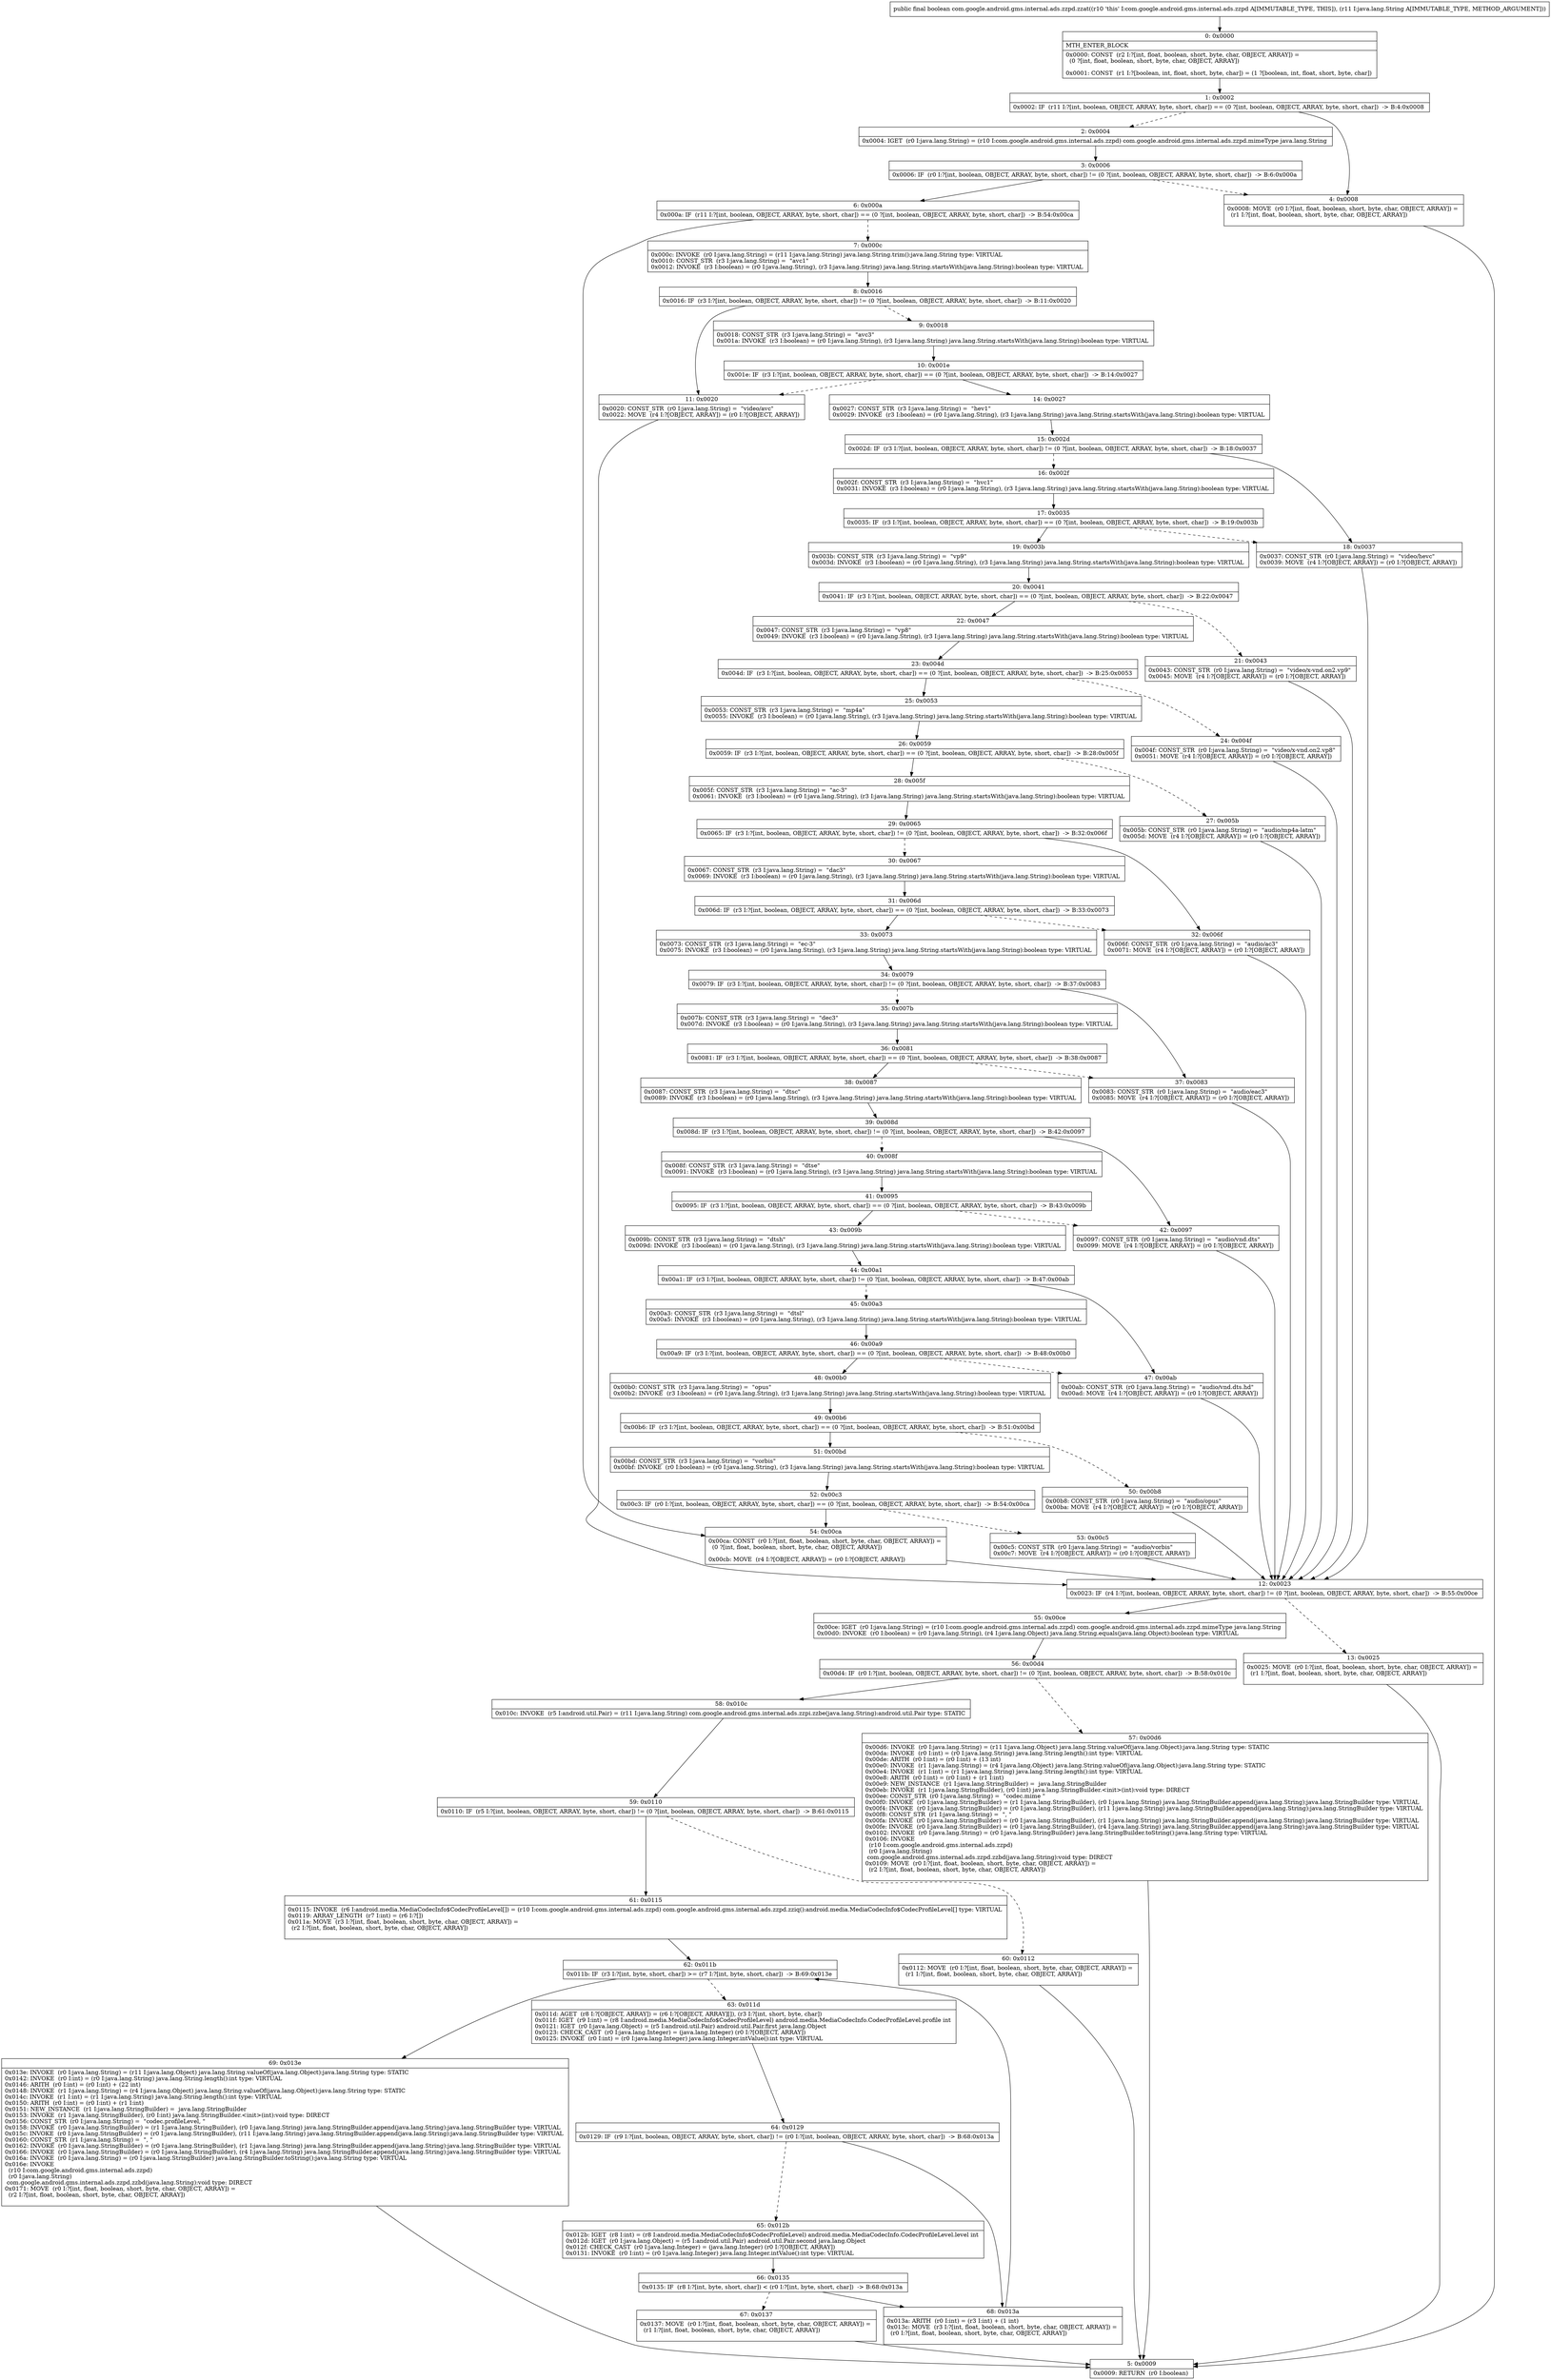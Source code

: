 digraph "CFG forcom.google.android.gms.internal.ads.zzpd.zzat(Ljava\/lang\/String;)Z" {
Node_0 [shape=record,label="{0\:\ 0x0000|MTH_ENTER_BLOCK\l|0x0000: CONST  (r2 I:?[int, float, boolean, short, byte, char, OBJECT, ARRAY]) = \l  (0 ?[int, float, boolean, short, byte, char, OBJECT, ARRAY])\l \l0x0001: CONST  (r1 I:?[boolean, int, float, short, byte, char]) = (1 ?[boolean, int, float, short, byte, char]) \l}"];
Node_1 [shape=record,label="{1\:\ 0x0002|0x0002: IF  (r11 I:?[int, boolean, OBJECT, ARRAY, byte, short, char]) == (0 ?[int, boolean, OBJECT, ARRAY, byte, short, char])  \-\> B:4:0x0008 \l}"];
Node_2 [shape=record,label="{2\:\ 0x0004|0x0004: IGET  (r0 I:java.lang.String) = (r10 I:com.google.android.gms.internal.ads.zzpd) com.google.android.gms.internal.ads.zzpd.mimeType java.lang.String \l}"];
Node_3 [shape=record,label="{3\:\ 0x0006|0x0006: IF  (r0 I:?[int, boolean, OBJECT, ARRAY, byte, short, char]) != (0 ?[int, boolean, OBJECT, ARRAY, byte, short, char])  \-\> B:6:0x000a \l}"];
Node_4 [shape=record,label="{4\:\ 0x0008|0x0008: MOVE  (r0 I:?[int, float, boolean, short, byte, char, OBJECT, ARRAY]) = \l  (r1 I:?[int, float, boolean, short, byte, char, OBJECT, ARRAY])\l \l}"];
Node_5 [shape=record,label="{5\:\ 0x0009|0x0009: RETURN  (r0 I:boolean) \l}"];
Node_6 [shape=record,label="{6\:\ 0x000a|0x000a: IF  (r11 I:?[int, boolean, OBJECT, ARRAY, byte, short, char]) == (0 ?[int, boolean, OBJECT, ARRAY, byte, short, char])  \-\> B:54:0x00ca \l}"];
Node_7 [shape=record,label="{7\:\ 0x000c|0x000c: INVOKE  (r0 I:java.lang.String) = (r11 I:java.lang.String) java.lang.String.trim():java.lang.String type: VIRTUAL \l0x0010: CONST_STR  (r3 I:java.lang.String) =  \"avc1\" \l0x0012: INVOKE  (r3 I:boolean) = (r0 I:java.lang.String), (r3 I:java.lang.String) java.lang.String.startsWith(java.lang.String):boolean type: VIRTUAL \l}"];
Node_8 [shape=record,label="{8\:\ 0x0016|0x0016: IF  (r3 I:?[int, boolean, OBJECT, ARRAY, byte, short, char]) != (0 ?[int, boolean, OBJECT, ARRAY, byte, short, char])  \-\> B:11:0x0020 \l}"];
Node_9 [shape=record,label="{9\:\ 0x0018|0x0018: CONST_STR  (r3 I:java.lang.String) =  \"avc3\" \l0x001a: INVOKE  (r3 I:boolean) = (r0 I:java.lang.String), (r3 I:java.lang.String) java.lang.String.startsWith(java.lang.String):boolean type: VIRTUAL \l}"];
Node_10 [shape=record,label="{10\:\ 0x001e|0x001e: IF  (r3 I:?[int, boolean, OBJECT, ARRAY, byte, short, char]) == (0 ?[int, boolean, OBJECT, ARRAY, byte, short, char])  \-\> B:14:0x0027 \l}"];
Node_11 [shape=record,label="{11\:\ 0x0020|0x0020: CONST_STR  (r0 I:java.lang.String) =  \"video\/avc\" \l0x0022: MOVE  (r4 I:?[OBJECT, ARRAY]) = (r0 I:?[OBJECT, ARRAY]) \l}"];
Node_12 [shape=record,label="{12\:\ 0x0023|0x0023: IF  (r4 I:?[int, boolean, OBJECT, ARRAY, byte, short, char]) != (0 ?[int, boolean, OBJECT, ARRAY, byte, short, char])  \-\> B:55:0x00ce \l}"];
Node_13 [shape=record,label="{13\:\ 0x0025|0x0025: MOVE  (r0 I:?[int, float, boolean, short, byte, char, OBJECT, ARRAY]) = \l  (r1 I:?[int, float, boolean, short, byte, char, OBJECT, ARRAY])\l \l}"];
Node_14 [shape=record,label="{14\:\ 0x0027|0x0027: CONST_STR  (r3 I:java.lang.String) =  \"hev1\" \l0x0029: INVOKE  (r3 I:boolean) = (r0 I:java.lang.String), (r3 I:java.lang.String) java.lang.String.startsWith(java.lang.String):boolean type: VIRTUAL \l}"];
Node_15 [shape=record,label="{15\:\ 0x002d|0x002d: IF  (r3 I:?[int, boolean, OBJECT, ARRAY, byte, short, char]) != (0 ?[int, boolean, OBJECT, ARRAY, byte, short, char])  \-\> B:18:0x0037 \l}"];
Node_16 [shape=record,label="{16\:\ 0x002f|0x002f: CONST_STR  (r3 I:java.lang.String) =  \"hvc1\" \l0x0031: INVOKE  (r3 I:boolean) = (r0 I:java.lang.String), (r3 I:java.lang.String) java.lang.String.startsWith(java.lang.String):boolean type: VIRTUAL \l}"];
Node_17 [shape=record,label="{17\:\ 0x0035|0x0035: IF  (r3 I:?[int, boolean, OBJECT, ARRAY, byte, short, char]) == (0 ?[int, boolean, OBJECT, ARRAY, byte, short, char])  \-\> B:19:0x003b \l}"];
Node_18 [shape=record,label="{18\:\ 0x0037|0x0037: CONST_STR  (r0 I:java.lang.String) =  \"video\/hevc\" \l0x0039: MOVE  (r4 I:?[OBJECT, ARRAY]) = (r0 I:?[OBJECT, ARRAY]) \l}"];
Node_19 [shape=record,label="{19\:\ 0x003b|0x003b: CONST_STR  (r3 I:java.lang.String) =  \"vp9\" \l0x003d: INVOKE  (r3 I:boolean) = (r0 I:java.lang.String), (r3 I:java.lang.String) java.lang.String.startsWith(java.lang.String):boolean type: VIRTUAL \l}"];
Node_20 [shape=record,label="{20\:\ 0x0041|0x0041: IF  (r3 I:?[int, boolean, OBJECT, ARRAY, byte, short, char]) == (0 ?[int, boolean, OBJECT, ARRAY, byte, short, char])  \-\> B:22:0x0047 \l}"];
Node_21 [shape=record,label="{21\:\ 0x0043|0x0043: CONST_STR  (r0 I:java.lang.String) =  \"video\/x\-vnd.on2.vp9\" \l0x0045: MOVE  (r4 I:?[OBJECT, ARRAY]) = (r0 I:?[OBJECT, ARRAY]) \l}"];
Node_22 [shape=record,label="{22\:\ 0x0047|0x0047: CONST_STR  (r3 I:java.lang.String) =  \"vp8\" \l0x0049: INVOKE  (r3 I:boolean) = (r0 I:java.lang.String), (r3 I:java.lang.String) java.lang.String.startsWith(java.lang.String):boolean type: VIRTUAL \l}"];
Node_23 [shape=record,label="{23\:\ 0x004d|0x004d: IF  (r3 I:?[int, boolean, OBJECT, ARRAY, byte, short, char]) == (0 ?[int, boolean, OBJECT, ARRAY, byte, short, char])  \-\> B:25:0x0053 \l}"];
Node_24 [shape=record,label="{24\:\ 0x004f|0x004f: CONST_STR  (r0 I:java.lang.String) =  \"video\/x\-vnd.on2.vp8\" \l0x0051: MOVE  (r4 I:?[OBJECT, ARRAY]) = (r0 I:?[OBJECT, ARRAY]) \l}"];
Node_25 [shape=record,label="{25\:\ 0x0053|0x0053: CONST_STR  (r3 I:java.lang.String) =  \"mp4a\" \l0x0055: INVOKE  (r3 I:boolean) = (r0 I:java.lang.String), (r3 I:java.lang.String) java.lang.String.startsWith(java.lang.String):boolean type: VIRTUAL \l}"];
Node_26 [shape=record,label="{26\:\ 0x0059|0x0059: IF  (r3 I:?[int, boolean, OBJECT, ARRAY, byte, short, char]) == (0 ?[int, boolean, OBJECT, ARRAY, byte, short, char])  \-\> B:28:0x005f \l}"];
Node_27 [shape=record,label="{27\:\ 0x005b|0x005b: CONST_STR  (r0 I:java.lang.String) =  \"audio\/mp4a\-latm\" \l0x005d: MOVE  (r4 I:?[OBJECT, ARRAY]) = (r0 I:?[OBJECT, ARRAY]) \l}"];
Node_28 [shape=record,label="{28\:\ 0x005f|0x005f: CONST_STR  (r3 I:java.lang.String) =  \"ac\-3\" \l0x0061: INVOKE  (r3 I:boolean) = (r0 I:java.lang.String), (r3 I:java.lang.String) java.lang.String.startsWith(java.lang.String):boolean type: VIRTUAL \l}"];
Node_29 [shape=record,label="{29\:\ 0x0065|0x0065: IF  (r3 I:?[int, boolean, OBJECT, ARRAY, byte, short, char]) != (0 ?[int, boolean, OBJECT, ARRAY, byte, short, char])  \-\> B:32:0x006f \l}"];
Node_30 [shape=record,label="{30\:\ 0x0067|0x0067: CONST_STR  (r3 I:java.lang.String) =  \"dac3\" \l0x0069: INVOKE  (r3 I:boolean) = (r0 I:java.lang.String), (r3 I:java.lang.String) java.lang.String.startsWith(java.lang.String):boolean type: VIRTUAL \l}"];
Node_31 [shape=record,label="{31\:\ 0x006d|0x006d: IF  (r3 I:?[int, boolean, OBJECT, ARRAY, byte, short, char]) == (0 ?[int, boolean, OBJECT, ARRAY, byte, short, char])  \-\> B:33:0x0073 \l}"];
Node_32 [shape=record,label="{32\:\ 0x006f|0x006f: CONST_STR  (r0 I:java.lang.String) =  \"audio\/ac3\" \l0x0071: MOVE  (r4 I:?[OBJECT, ARRAY]) = (r0 I:?[OBJECT, ARRAY]) \l}"];
Node_33 [shape=record,label="{33\:\ 0x0073|0x0073: CONST_STR  (r3 I:java.lang.String) =  \"ec\-3\" \l0x0075: INVOKE  (r3 I:boolean) = (r0 I:java.lang.String), (r3 I:java.lang.String) java.lang.String.startsWith(java.lang.String):boolean type: VIRTUAL \l}"];
Node_34 [shape=record,label="{34\:\ 0x0079|0x0079: IF  (r3 I:?[int, boolean, OBJECT, ARRAY, byte, short, char]) != (0 ?[int, boolean, OBJECT, ARRAY, byte, short, char])  \-\> B:37:0x0083 \l}"];
Node_35 [shape=record,label="{35\:\ 0x007b|0x007b: CONST_STR  (r3 I:java.lang.String) =  \"dec3\" \l0x007d: INVOKE  (r3 I:boolean) = (r0 I:java.lang.String), (r3 I:java.lang.String) java.lang.String.startsWith(java.lang.String):boolean type: VIRTUAL \l}"];
Node_36 [shape=record,label="{36\:\ 0x0081|0x0081: IF  (r3 I:?[int, boolean, OBJECT, ARRAY, byte, short, char]) == (0 ?[int, boolean, OBJECT, ARRAY, byte, short, char])  \-\> B:38:0x0087 \l}"];
Node_37 [shape=record,label="{37\:\ 0x0083|0x0083: CONST_STR  (r0 I:java.lang.String) =  \"audio\/eac3\" \l0x0085: MOVE  (r4 I:?[OBJECT, ARRAY]) = (r0 I:?[OBJECT, ARRAY]) \l}"];
Node_38 [shape=record,label="{38\:\ 0x0087|0x0087: CONST_STR  (r3 I:java.lang.String) =  \"dtsc\" \l0x0089: INVOKE  (r3 I:boolean) = (r0 I:java.lang.String), (r3 I:java.lang.String) java.lang.String.startsWith(java.lang.String):boolean type: VIRTUAL \l}"];
Node_39 [shape=record,label="{39\:\ 0x008d|0x008d: IF  (r3 I:?[int, boolean, OBJECT, ARRAY, byte, short, char]) != (0 ?[int, boolean, OBJECT, ARRAY, byte, short, char])  \-\> B:42:0x0097 \l}"];
Node_40 [shape=record,label="{40\:\ 0x008f|0x008f: CONST_STR  (r3 I:java.lang.String) =  \"dtse\" \l0x0091: INVOKE  (r3 I:boolean) = (r0 I:java.lang.String), (r3 I:java.lang.String) java.lang.String.startsWith(java.lang.String):boolean type: VIRTUAL \l}"];
Node_41 [shape=record,label="{41\:\ 0x0095|0x0095: IF  (r3 I:?[int, boolean, OBJECT, ARRAY, byte, short, char]) == (0 ?[int, boolean, OBJECT, ARRAY, byte, short, char])  \-\> B:43:0x009b \l}"];
Node_42 [shape=record,label="{42\:\ 0x0097|0x0097: CONST_STR  (r0 I:java.lang.String) =  \"audio\/vnd.dts\" \l0x0099: MOVE  (r4 I:?[OBJECT, ARRAY]) = (r0 I:?[OBJECT, ARRAY]) \l}"];
Node_43 [shape=record,label="{43\:\ 0x009b|0x009b: CONST_STR  (r3 I:java.lang.String) =  \"dtsh\" \l0x009d: INVOKE  (r3 I:boolean) = (r0 I:java.lang.String), (r3 I:java.lang.String) java.lang.String.startsWith(java.lang.String):boolean type: VIRTUAL \l}"];
Node_44 [shape=record,label="{44\:\ 0x00a1|0x00a1: IF  (r3 I:?[int, boolean, OBJECT, ARRAY, byte, short, char]) != (0 ?[int, boolean, OBJECT, ARRAY, byte, short, char])  \-\> B:47:0x00ab \l}"];
Node_45 [shape=record,label="{45\:\ 0x00a3|0x00a3: CONST_STR  (r3 I:java.lang.String) =  \"dtsl\" \l0x00a5: INVOKE  (r3 I:boolean) = (r0 I:java.lang.String), (r3 I:java.lang.String) java.lang.String.startsWith(java.lang.String):boolean type: VIRTUAL \l}"];
Node_46 [shape=record,label="{46\:\ 0x00a9|0x00a9: IF  (r3 I:?[int, boolean, OBJECT, ARRAY, byte, short, char]) == (0 ?[int, boolean, OBJECT, ARRAY, byte, short, char])  \-\> B:48:0x00b0 \l}"];
Node_47 [shape=record,label="{47\:\ 0x00ab|0x00ab: CONST_STR  (r0 I:java.lang.String) =  \"audio\/vnd.dts.hd\" \l0x00ad: MOVE  (r4 I:?[OBJECT, ARRAY]) = (r0 I:?[OBJECT, ARRAY]) \l}"];
Node_48 [shape=record,label="{48\:\ 0x00b0|0x00b0: CONST_STR  (r3 I:java.lang.String) =  \"opus\" \l0x00b2: INVOKE  (r3 I:boolean) = (r0 I:java.lang.String), (r3 I:java.lang.String) java.lang.String.startsWith(java.lang.String):boolean type: VIRTUAL \l}"];
Node_49 [shape=record,label="{49\:\ 0x00b6|0x00b6: IF  (r3 I:?[int, boolean, OBJECT, ARRAY, byte, short, char]) == (0 ?[int, boolean, OBJECT, ARRAY, byte, short, char])  \-\> B:51:0x00bd \l}"];
Node_50 [shape=record,label="{50\:\ 0x00b8|0x00b8: CONST_STR  (r0 I:java.lang.String) =  \"audio\/opus\" \l0x00ba: MOVE  (r4 I:?[OBJECT, ARRAY]) = (r0 I:?[OBJECT, ARRAY]) \l}"];
Node_51 [shape=record,label="{51\:\ 0x00bd|0x00bd: CONST_STR  (r3 I:java.lang.String) =  \"vorbis\" \l0x00bf: INVOKE  (r0 I:boolean) = (r0 I:java.lang.String), (r3 I:java.lang.String) java.lang.String.startsWith(java.lang.String):boolean type: VIRTUAL \l}"];
Node_52 [shape=record,label="{52\:\ 0x00c3|0x00c3: IF  (r0 I:?[int, boolean, OBJECT, ARRAY, byte, short, char]) == (0 ?[int, boolean, OBJECT, ARRAY, byte, short, char])  \-\> B:54:0x00ca \l}"];
Node_53 [shape=record,label="{53\:\ 0x00c5|0x00c5: CONST_STR  (r0 I:java.lang.String) =  \"audio\/vorbis\" \l0x00c7: MOVE  (r4 I:?[OBJECT, ARRAY]) = (r0 I:?[OBJECT, ARRAY]) \l}"];
Node_54 [shape=record,label="{54\:\ 0x00ca|0x00ca: CONST  (r0 I:?[int, float, boolean, short, byte, char, OBJECT, ARRAY]) = \l  (0 ?[int, float, boolean, short, byte, char, OBJECT, ARRAY])\l \l0x00cb: MOVE  (r4 I:?[OBJECT, ARRAY]) = (r0 I:?[OBJECT, ARRAY]) \l}"];
Node_55 [shape=record,label="{55\:\ 0x00ce|0x00ce: IGET  (r0 I:java.lang.String) = (r10 I:com.google.android.gms.internal.ads.zzpd) com.google.android.gms.internal.ads.zzpd.mimeType java.lang.String \l0x00d0: INVOKE  (r0 I:boolean) = (r0 I:java.lang.String), (r4 I:java.lang.Object) java.lang.String.equals(java.lang.Object):boolean type: VIRTUAL \l}"];
Node_56 [shape=record,label="{56\:\ 0x00d4|0x00d4: IF  (r0 I:?[int, boolean, OBJECT, ARRAY, byte, short, char]) != (0 ?[int, boolean, OBJECT, ARRAY, byte, short, char])  \-\> B:58:0x010c \l}"];
Node_57 [shape=record,label="{57\:\ 0x00d6|0x00d6: INVOKE  (r0 I:java.lang.String) = (r11 I:java.lang.Object) java.lang.String.valueOf(java.lang.Object):java.lang.String type: STATIC \l0x00da: INVOKE  (r0 I:int) = (r0 I:java.lang.String) java.lang.String.length():int type: VIRTUAL \l0x00de: ARITH  (r0 I:int) = (r0 I:int) + (13 int) \l0x00e0: INVOKE  (r1 I:java.lang.String) = (r4 I:java.lang.Object) java.lang.String.valueOf(java.lang.Object):java.lang.String type: STATIC \l0x00e4: INVOKE  (r1 I:int) = (r1 I:java.lang.String) java.lang.String.length():int type: VIRTUAL \l0x00e8: ARITH  (r0 I:int) = (r0 I:int) + (r1 I:int) \l0x00e9: NEW_INSTANCE  (r1 I:java.lang.StringBuilder) =  java.lang.StringBuilder \l0x00eb: INVOKE  (r1 I:java.lang.StringBuilder), (r0 I:int) java.lang.StringBuilder.\<init\>(int):void type: DIRECT \l0x00ee: CONST_STR  (r0 I:java.lang.String) =  \"codec.mime \" \l0x00f0: INVOKE  (r0 I:java.lang.StringBuilder) = (r1 I:java.lang.StringBuilder), (r0 I:java.lang.String) java.lang.StringBuilder.append(java.lang.String):java.lang.StringBuilder type: VIRTUAL \l0x00f4: INVOKE  (r0 I:java.lang.StringBuilder) = (r0 I:java.lang.StringBuilder), (r11 I:java.lang.String) java.lang.StringBuilder.append(java.lang.String):java.lang.StringBuilder type: VIRTUAL \l0x00f8: CONST_STR  (r1 I:java.lang.String) =  \", \" \l0x00fa: INVOKE  (r0 I:java.lang.StringBuilder) = (r0 I:java.lang.StringBuilder), (r1 I:java.lang.String) java.lang.StringBuilder.append(java.lang.String):java.lang.StringBuilder type: VIRTUAL \l0x00fe: INVOKE  (r0 I:java.lang.StringBuilder) = (r0 I:java.lang.StringBuilder), (r4 I:java.lang.String) java.lang.StringBuilder.append(java.lang.String):java.lang.StringBuilder type: VIRTUAL \l0x0102: INVOKE  (r0 I:java.lang.String) = (r0 I:java.lang.StringBuilder) java.lang.StringBuilder.toString():java.lang.String type: VIRTUAL \l0x0106: INVOKE  \l  (r10 I:com.google.android.gms.internal.ads.zzpd)\l  (r0 I:java.lang.String)\l com.google.android.gms.internal.ads.zzpd.zzbd(java.lang.String):void type: DIRECT \l0x0109: MOVE  (r0 I:?[int, float, boolean, short, byte, char, OBJECT, ARRAY]) = \l  (r2 I:?[int, float, boolean, short, byte, char, OBJECT, ARRAY])\l \l}"];
Node_58 [shape=record,label="{58\:\ 0x010c|0x010c: INVOKE  (r5 I:android.util.Pair) = (r11 I:java.lang.String) com.google.android.gms.internal.ads.zzpi.zzbe(java.lang.String):android.util.Pair type: STATIC \l}"];
Node_59 [shape=record,label="{59\:\ 0x0110|0x0110: IF  (r5 I:?[int, boolean, OBJECT, ARRAY, byte, short, char]) != (0 ?[int, boolean, OBJECT, ARRAY, byte, short, char])  \-\> B:61:0x0115 \l}"];
Node_60 [shape=record,label="{60\:\ 0x0112|0x0112: MOVE  (r0 I:?[int, float, boolean, short, byte, char, OBJECT, ARRAY]) = \l  (r1 I:?[int, float, boolean, short, byte, char, OBJECT, ARRAY])\l \l}"];
Node_61 [shape=record,label="{61\:\ 0x0115|0x0115: INVOKE  (r6 I:android.media.MediaCodecInfo$CodecProfileLevel[]) = (r10 I:com.google.android.gms.internal.ads.zzpd) com.google.android.gms.internal.ads.zzpd.zziq():android.media.MediaCodecInfo$CodecProfileLevel[] type: VIRTUAL \l0x0119: ARRAY_LENGTH  (r7 I:int) = (r6 I:?[]) \l0x011a: MOVE  (r3 I:?[int, float, boolean, short, byte, char, OBJECT, ARRAY]) = \l  (r2 I:?[int, float, boolean, short, byte, char, OBJECT, ARRAY])\l \l}"];
Node_62 [shape=record,label="{62\:\ 0x011b|0x011b: IF  (r3 I:?[int, byte, short, char]) \>= (r7 I:?[int, byte, short, char])  \-\> B:69:0x013e \l}"];
Node_63 [shape=record,label="{63\:\ 0x011d|0x011d: AGET  (r8 I:?[OBJECT, ARRAY]) = (r6 I:?[OBJECT, ARRAY][]), (r3 I:?[int, short, byte, char]) \l0x011f: IGET  (r9 I:int) = (r8 I:android.media.MediaCodecInfo$CodecProfileLevel) android.media.MediaCodecInfo.CodecProfileLevel.profile int \l0x0121: IGET  (r0 I:java.lang.Object) = (r5 I:android.util.Pair) android.util.Pair.first java.lang.Object \l0x0123: CHECK_CAST  (r0 I:java.lang.Integer) = (java.lang.Integer) (r0 I:?[OBJECT, ARRAY]) \l0x0125: INVOKE  (r0 I:int) = (r0 I:java.lang.Integer) java.lang.Integer.intValue():int type: VIRTUAL \l}"];
Node_64 [shape=record,label="{64\:\ 0x0129|0x0129: IF  (r9 I:?[int, boolean, OBJECT, ARRAY, byte, short, char]) != (r0 I:?[int, boolean, OBJECT, ARRAY, byte, short, char])  \-\> B:68:0x013a \l}"];
Node_65 [shape=record,label="{65\:\ 0x012b|0x012b: IGET  (r8 I:int) = (r8 I:android.media.MediaCodecInfo$CodecProfileLevel) android.media.MediaCodecInfo.CodecProfileLevel.level int \l0x012d: IGET  (r0 I:java.lang.Object) = (r5 I:android.util.Pair) android.util.Pair.second java.lang.Object \l0x012f: CHECK_CAST  (r0 I:java.lang.Integer) = (java.lang.Integer) (r0 I:?[OBJECT, ARRAY]) \l0x0131: INVOKE  (r0 I:int) = (r0 I:java.lang.Integer) java.lang.Integer.intValue():int type: VIRTUAL \l}"];
Node_66 [shape=record,label="{66\:\ 0x0135|0x0135: IF  (r8 I:?[int, byte, short, char]) \< (r0 I:?[int, byte, short, char])  \-\> B:68:0x013a \l}"];
Node_67 [shape=record,label="{67\:\ 0x0137|0x0137: MOVE  (r0 I:?[int, float, boolean, short, byte, char, OBJECT, ARRAY]) = \l  (r1 I:?[int, float, boolean, short, byte, char, OBJECT, ARRAY])\l \l}"];
Node_68 [shape=record,label="{68\:\ 0x013a|0x013a: ARITH  (r0 I:int) = (r3 I:int) + (1 int) \l0x013c: MOVE  (r3 I:?[int, float, boolean, short, byte, char, OBJECT, ARRAY]) = \l  (r0 I:?[int, float, boolean, short, byte, char, OBJECT, ARRAY])\l \l}"];
Node_69 [shape=record,label="{69\:\ 0x013e|0x013e: INVOKE  (r0 I:java.lang.String) = (r11 I:java.lang.Object) java.lang.String.valueOf(java.lang.Object):java.lang.String type: STATIC \l0x0142: INVOKE  (r0 I:int) = (r0 I:java.lang.String) java.lang.String.length():int type: VIRTUAL \l0x0146: ARITH  (r0 I:int) = (r0 I:int) + (22 int) \l0x0148: INVOKE  (r1 I:java.lang.String) = (r4 I:java.lang.Object) java.lang.String.valueOf(java.lang.Object):java.lang.String type: STATIC \l0x014c: INVOKE  (r1 I:int) = (r1 I:java.lang.String) java.lang.String.length():int type: VIRTUAL \l0x0150: ARITH  (r0 I:int) = (r0 I:int) + (r1 I:int) \l0x0151: NEW_INSTANCE  (r1 I:java.lang.StringBuilder) =  java.lang.StringBuilder \l0x0153: INVOKE  (r1 I:java.lang.StringBuilder), (r0 I:int) java.lang.StringBuilder.\<init\>(int):void type: DIRECT \l0x0156: CONST_STR  (r0 I:java.lang.String) =  \"codec.profileLevel, \" \l0x0158: INVOKE  (r0 I:java.lang.StringBuilder) = (r1 I:java.lang.StringBuilder), (r0 I:java.lang.String) java.lang.StringBuilder.append(java.lang.String):java.lang.StringBuilder type: VIRTUAL \l0x015c: INVOKE  (r0 I:java.lang.StringBuilder) = (r0 I:java.lang.StringBuilder), (r11 I:java.lang.String) java.lang.StringBuilder.append(java.lang.String):java.lang.StringBuilder type: VIRTUAL \l0x0160: CONST_STR  (r1 I:java.lang.String) =  \", \" \l0x0162: INVOKE  (r0 I:java.lang.StringBuilder) = (r0 I:java.lang.StringBuilder), (r1 I:java.lang.String) java.lang.StringBuilder.append(java.lang.String):java.lang.StringBuilder type: VIRTUAL \l0x0166: INVOKE  (r0 I:java.lang.StringBuilder) = (r0 I:java.lang.StringBuilder), (r4 I:java.lang.String) java.lang.StringBuilder.append(java.lang.String):java.lang.StringBuilder type: VIRTUAL \l0x016a: INVOKE  (r0 I:java.lang.String) = (r0 I:java.lang.StringBuilder) java.lang.StringBuilder.toString():java.lang.String type: VIRTUAL \l0x016e: INVOKE  \l  (r10 I:com.google.android.gms.internal.ads.zzpd)\l  (r0 I:java.lang.String)\l com.google.android.gms.internal.ads.zzpd.zzbd(java.lang.String):void type: DIRECT \l0x0171: MOVE  (r0 I:?[int, float, boolean, short, byte, char, OBJECT, ARRAY]) = \l  (r2 I:?[int, float, boolean, short, byte, char, OBJECT, ARRAY])\l \l}"];
MethodNode[shape=record,label="{public final boolean com.google.android.gms.internal.ads.zzpd.zzat((r10 'this' I:com.google.android.gms.internal.ads.zzpd A[IMMUTABLE_TYPE, THIS]), (r11 I:java.lang.String A[IMMUTABLE_TYPE, METHOD_ARGUMENT])) }"];
MethodNode -> Node_0;
Node_0 -> Node_1;
Node_1 -> Node_2[style=dashed];
Node_1 -> Node_4;
Node_2 -> Node_3;
Node_3 -> Node_4[style=dashed];
Node_3 -> Node_6;
Node_4 -> Node_5;
Node_6 -> Node_7[style=dashed];
Node_6 -> Node_54;
Node_7 -> Node_8;
Node_8 -> Node_9[style=dashed];
Node_8 -> Node_11;
Node_9 -> Node_10;
Node_10 -> Node_11[style=dashed];
Node_10 -> Node_14;
Node_11 -> Node_12;
Node_12 -> Node_13[style=dashed];
Node_12 -> Node_55;
Node_13 -> Node_5;
Node_14 -> Node_15;
Node_15 -> Node_16[style=dashed];
Node_15 -> Node_18;
Node_16 -> Node_17;
Node_17 -> Node_18[style=dashed];
Node_17 -> Node_19;
Node_18 -> Node_12;
Node_19 -> Node_20;
Node_20 -> Node_21[style=dashed];
Node_20 -> Node_22;
Node_21 -> Node_12;
Node_22 -> Node_23;
Node_23 -> Node_24[style=dashed];
Node_23 -> Node_25;
Node_24 -> Node_12;
Node_25 -> Node_26;
Node_26 -> Node_27[style=dashed];
Node_26 -> Node_28;
Node_27 -> Node_12;
Node_28 -> Node_29;
Node_29 -> Node_30[style=dashed];
Node_29 -> Node_32;
Node_30 -> Node_31;
Node_31 -> Node_32[style=dashed];
Node_31 -> Node_33;
Node_32 -> Node_12;
Node_33 -> Node_34;
Node_34 -> Node_35[style=dashed];
Node_34 -> Node_37;
Node_35 -> Node_36;
Node_36 -> Node_37[style=dashed];
Node_36 -> Node_38;
Node_37 -> Node_12;
Node_38 -> Node_39;
Node_39 -> Node_40[style=dashed];
Node_39 -> Node_42;
Node_40 -> Node_41;
Node_41 -> Node_42[style=dashed];
Node_41 -> Node_43;
Node_42 -> Node_12;
Node_43 -> Node_44;
Node_44 -> Node_45[style=dashed];
Node_44 -> Node_47;
Node_45 -> Node_46;
Node_46 -> Node_47[style=dashed];
Node_46 -> Node_48;
Node_47 -> Node_12;
Node_48 -> Node_49;
Node_49 -> Node_50[style=dashed];
Node_49 -> Node_51;
Node_50 -> Node_12;
Node_51 -> Node_52;
Node_52 -> Node_53[style=dashed];
Node_52 -> Node_54;
Node_53 -> Node_12;
Node_54 -> Node_12;
Node_55 -> Node_56;
Node_56 -> Node_57[style=dashed];
Node_56 -> Node_58;
Node_57 -> Node_5;
Node_58 -> Node_59;
Node_59 -> Node_60[style=dashed];
Node_59 -> Node_61;
Node_60 -> Node_5;
Node_61 -> Node_62;
Node_62 -> Node_63[style=dashed];
Node_62 -> Node_69;
Node_63 -> Node_64;
Node_64 -> Node_65[style=dashed];
Node_64 -> Node_68;
Node_65 -> Node_66;
Node_66 -> Node_67[style=dashed];
Node_66 -> Node_68;
Node_67 -> Node_5;
Node_68 -> Node_62;
Node_69 -> Node_5;
}

